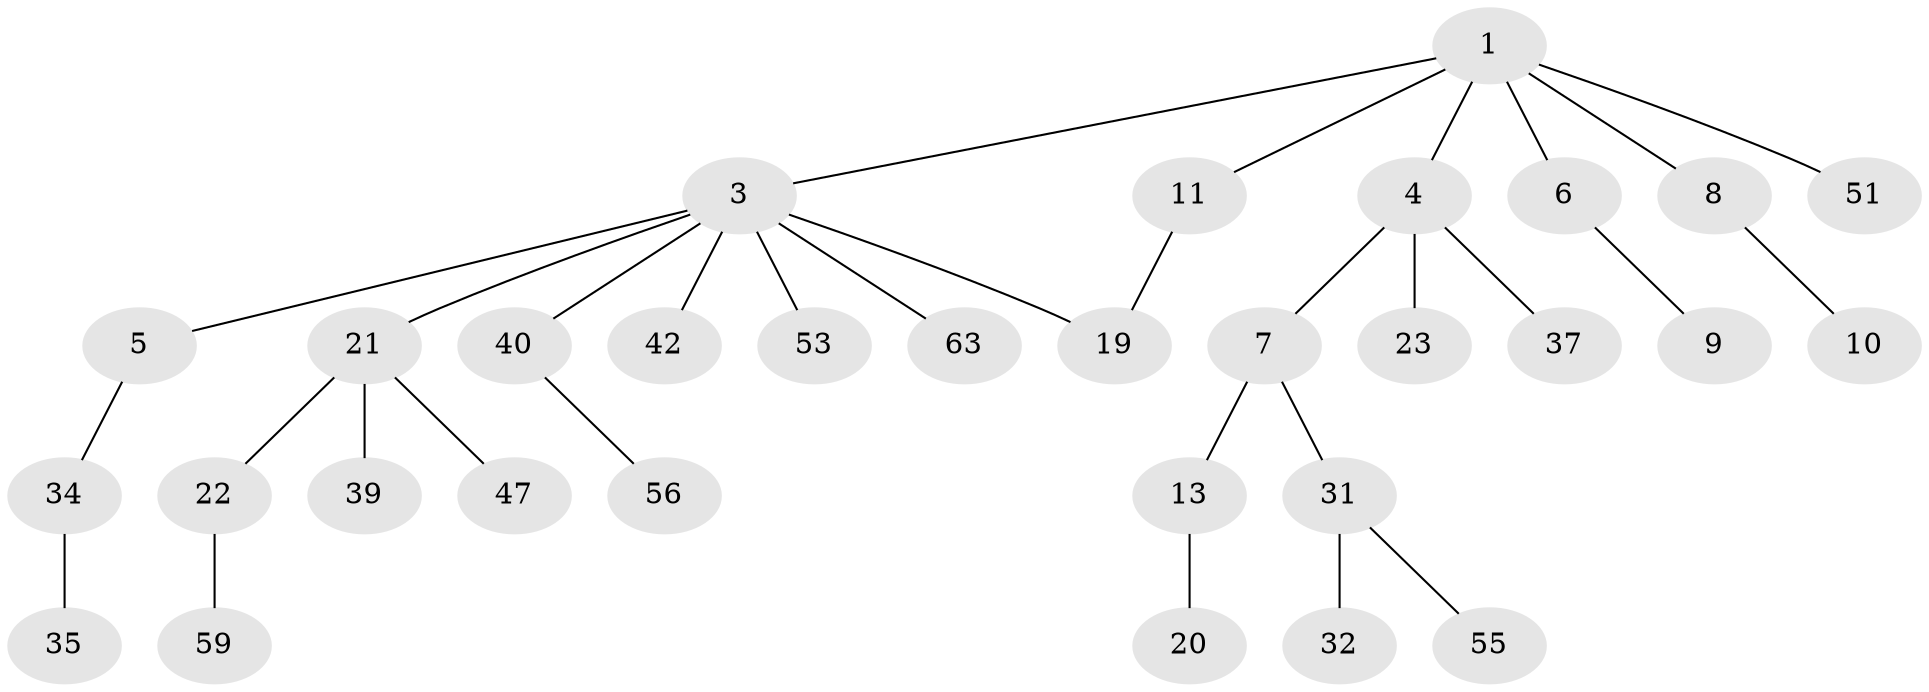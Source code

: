 // original degree distribution, {4: 0.07936507936507936, 6: 0.015873015873015872, 5: 0.031746031746031744, 3: 0.1746031746031746, 1: 0.49206349206349204, 2: 0.20634920634920634}
// Generated by graph-tools (version 1.1) at 2025/13/03/09/25 04:13:32]
// undirected, 31 vertices, 31 edges
graph export_dot {
graph [start="1"]
  node [color=gray90,style=filled];
  1 [super="+2"];
  3 [super="+45+36+16"];
  4 [super="+61+14"];
  5 [super="+18"];
  6 [super="+12"];
  7;
  8 [super="+29+58+49"];
  9 [super="+38+15"];
  10;
  11 [super="+50"];
  13 [super="+27"];
  19 [super="+26"];
  20;
  21;
  22 [super="+25+41"];
  23 [super="+44+30"];
  31 [super="+48+52"];
  32 [super="+60"];
  34;
  35 [super="+54"];
  37;
  39 [super="+46"];
  40 [super="+57"];
  42;
  47;
  51;
  53;
  55;
  56;
  59;
  63;
  1 -- 3;
  1 -- 6;
  1 -- 11;
  1 -- 8;
  1 -- 51;
  1 -- 4;
  3 -- 5;
  3 -- 21;
  3 -- 53;
  3 -- 40;
  3 -- 19;
  3 -- 42;
  3 -- 63;
  4 -- 7;
  4 -- 37;
  4 -- 23;
  5 -- 34;
  6 -- 9;
  7 -- 13;
  7 -- 31;
  8 -- 10;
  11 -- 19;
  13 -- 20;
  21 -- 22;
  21 -- 39;
  21 -- 47;
  22 -- 59;
  31 -- 32;
  31 -- 55;
  34 -- 35;
  40 -- 56;
}
